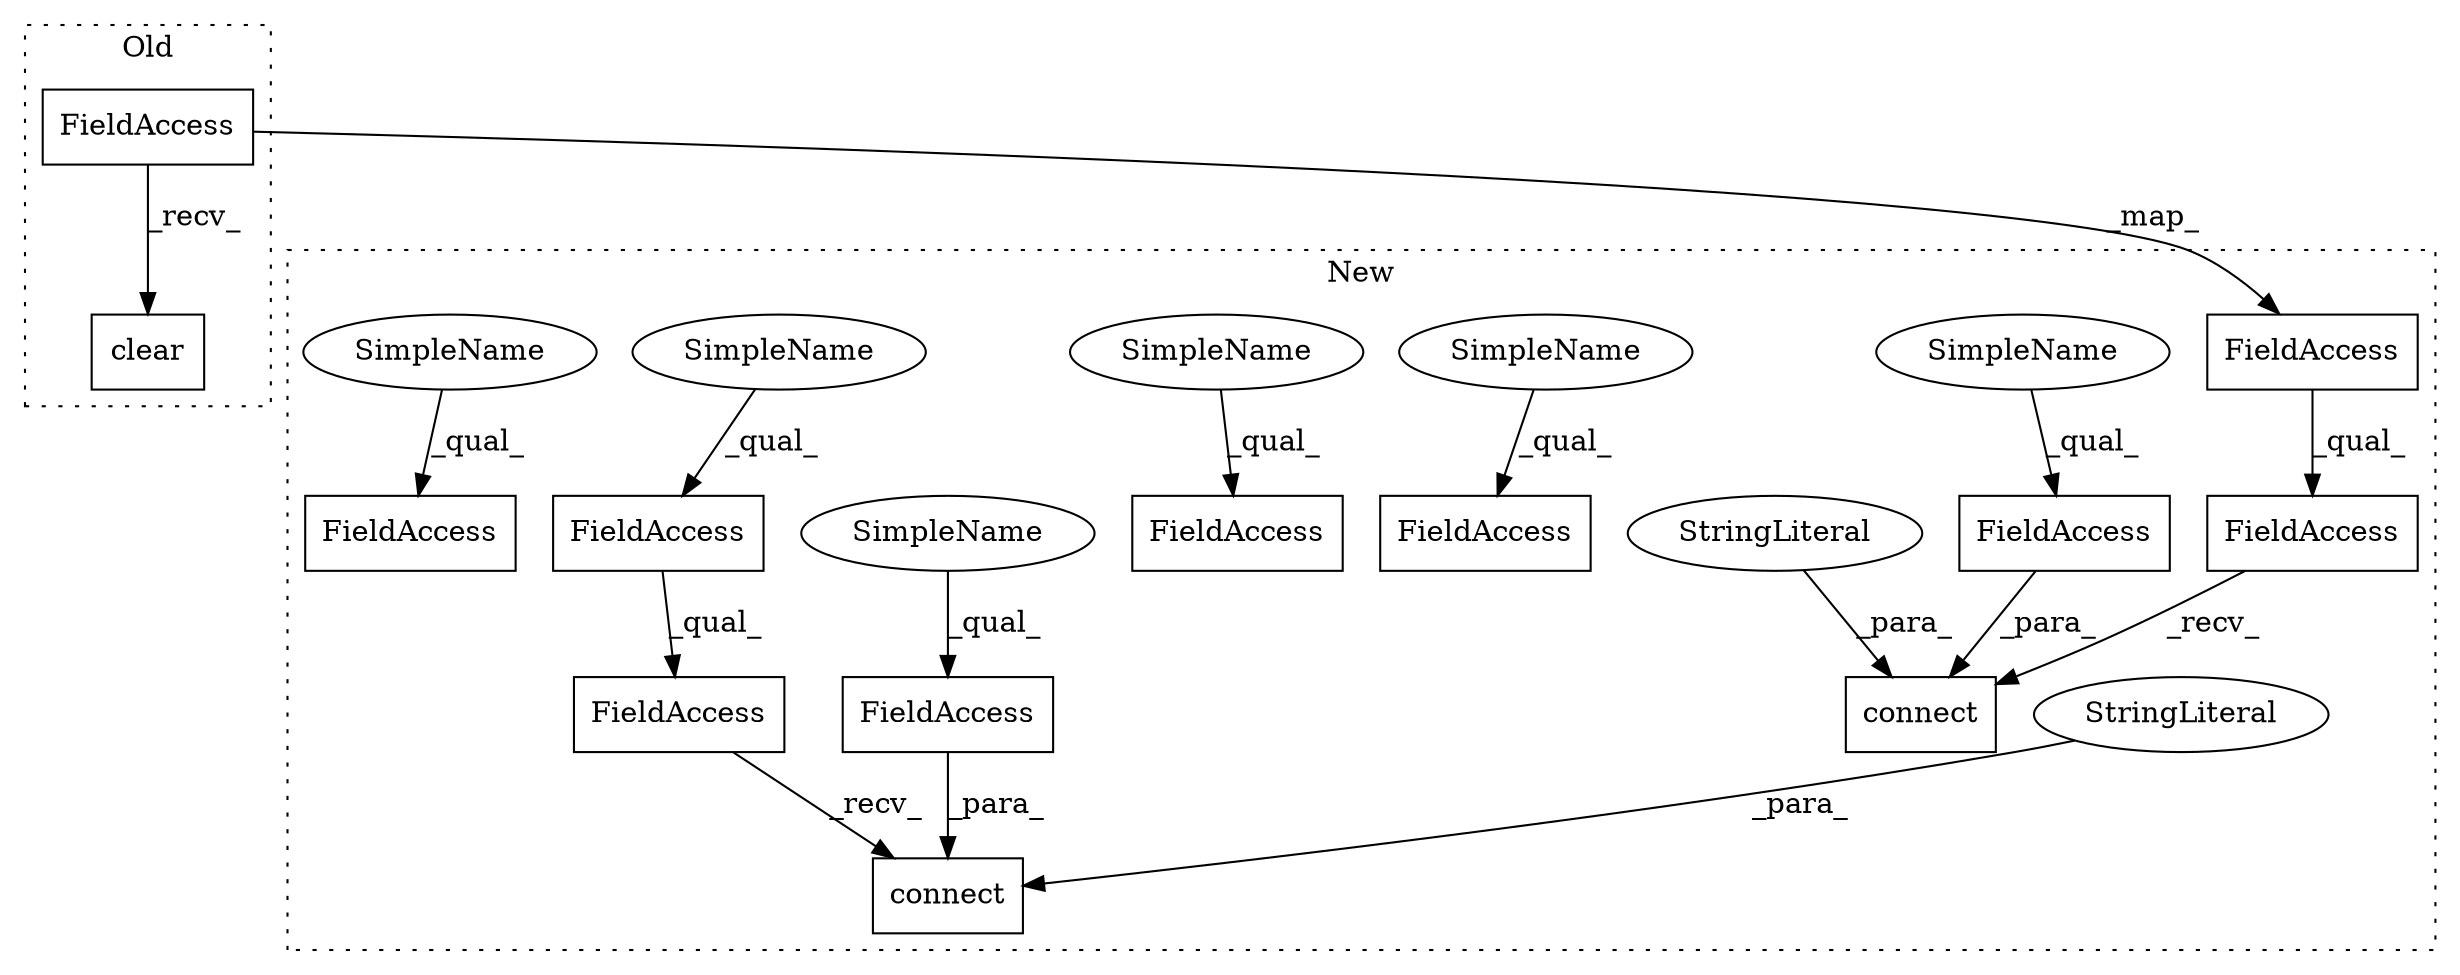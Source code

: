digraph G {
subgraph cluster0 {
1 [label="clear" a="32" s="16361" l="7" shape="box"];
11 [label="FieldAccess" a="22" s="16351" l="9" shape="box"];
label = "Old";
style="dotted";
}
subgraph cluster1 {
2 [label="connect" a="32" s="18939,18973" l="8,1" shape="box"];
3 [label="FieldAccess" a="22" s="18962" l="11" shape="box"];
4 [label="FieldAccess" a="22" s="18919" l="19" shape="box"];
5 [label="FieldAccess" a="22" s="18919" l="9" shape="box"];
6 [label="StringLiteral" a="45" s="18947" l="14" shape="ellipse"];
7 [label="FieldAccess" a="22" s="19749" l="11" shape="box"];
8 [label="connect" a="32" s="19726,19760" l="8,1" shape="box"];
9 [label="FieldAccess" a="22" s="19706" l="19" shape="box"];
10 [label="StringLiteral" a="45" s="19734" l="14" shape="ellipse"];
12 [label="FieldAccess" a="22" s="19706" l="9" shape="box"];
13 [label="FieldAccess" a="22" s="18856" l="9" shape="box"];
14 [label="FieldAccess" a="22" s="18899" l="11" shape="box"];
15 [label="FieldAccess" a="22" s="19814" l="11" shape="box"];
16 [label="SimpleName" a="42" s="18962" l="4" shape="ellipse"];
17 [label="SimpleName" a="42" s="18899" l="4" shape="ellipse"];
18 [label="SimpleName" a="42" s="19814" l="4" shape="ellipse"];
19 [label="SimpleName" a="42" s="18919" l="4" shape="ellipse"];
20 [label="SimpleName" a="42" s="19749" l="4" shape="ellipse"];
21 [label="SimpleName" a="42" s="18856" l="4" shape="ellipse"];
label = "New";
style="dotted";
}
3 -> 2 [label="_para_"];
4 -> 2 [label="_recv_"];
5 -> 4 [label="_qual_"];
6 -> 2 [label="_para_"];
7 -> 8 [label="_para_"];
9 -> 8 [label="_recv_"];
10 -> 8 [label="_para_"];
11 -> 1 [label="_recv_"];
11 -> 12 [label="_map_"];
12 -> 9 [label="_qual_"];
16 -> 3 [label="_qual_"];
17 -> 14 [label="_qual_"];
18 -> 15 [label="_qual_"];
19 -> 5 [label="_qual_"];
20 -> 7 [label="_qual_"];
21 -> 13 [label="_qual_"];
}